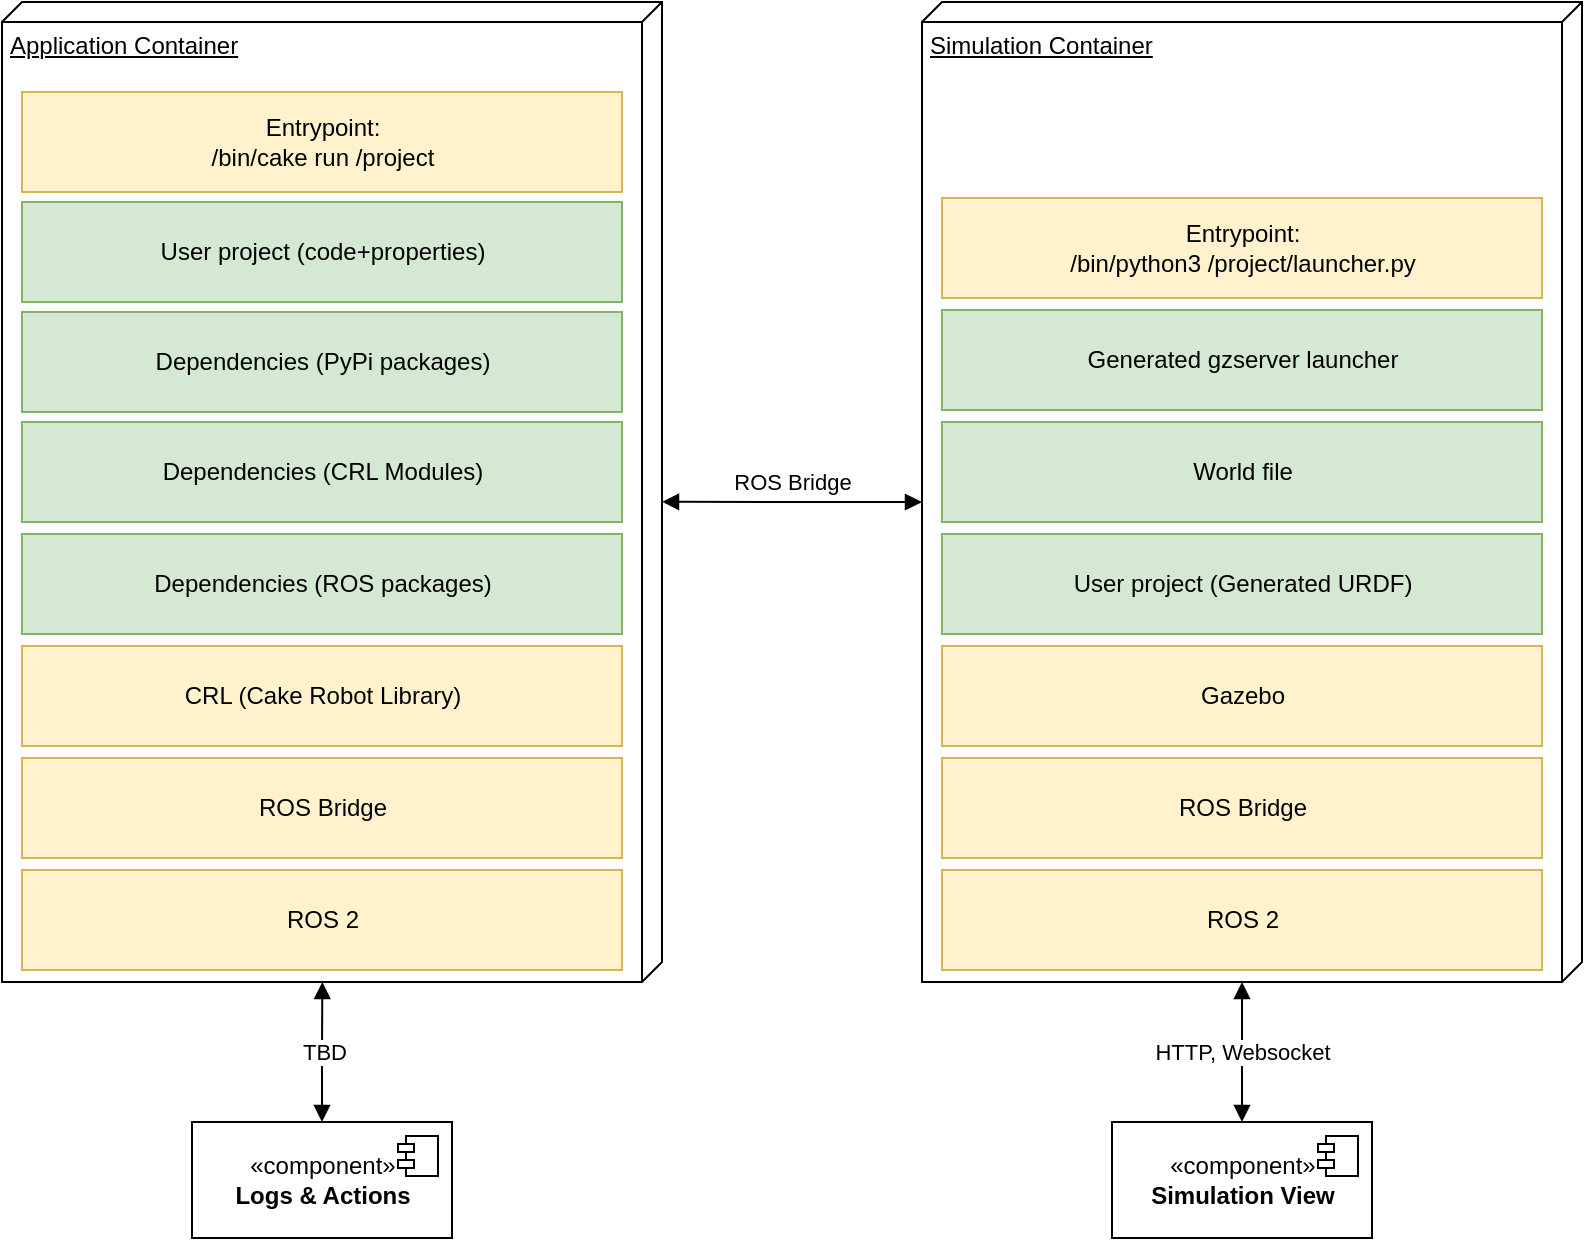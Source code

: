 <mxfile version="15.0.6" type="google"><diagram id="por9znsgEi_NzH07IkHD" name="Page-1"><mxGraphModel dx="1221" dy="682" grid="1" gridSize="10" guides="1" tooltips="1" connect="1" arrows="1" fold="1" page="1" pageScale="1" pageWidth="1169" pageHeight="827" math="0" shadow="0"><root><mxCell id="0"/><mxCell id="1" parent="0"/><mxCell id="XsodaMMgY0bvQ3_LSA7u-1" value="Application Container" style="verticalAlign=top;align=left;spacingTop=8;spacingLeft=2;spacingRight=12;shape=cube;size=10;direction=south;fontStyle=4;html=1;" vertex="1" parent="1"><mxGeometry x="240" y="80" width="330" height="490" as="geometry"/></mxCell><mxCell id="XsodaMMgY0bvQ3_LSA7u-3" value="ROS Bridge" style="html=1;fontStyle=0;fillColor=#fff2cc;strokeColor=#d6b656;" vertex="1" parent="1"><mxGeometry x="250" y="458" width="300" height="50" as="geometry"/></mxCell><mxCell id="XsodaMMgY0bvQ3_LSA7u-4" value="CRL (Cake Robot Library)" style="html=1;fontStyle=0;fillColor=#fff2cc;strokeColor=#d6b656;" vertex="1" parent="1"><mxGeometry x="250" y="402" width="300" height="50" as="geometry"/></mxCell><mxCell id="XsodaMMgY0bvQ3_LSA7u-5" value="Dependencies (ROS packages)" style="html=1;fontStyle=0;fillColor=#d5e8d4;strokeColor=#82b366;" vertex="1" parent="1"><mxGeometry x="250" y="346" width="300" height="50" as="geometry"/></mxCell><mxCell id="XsodaMMgY0bvQ3_LSA7u-6" value="&lt;span&gt;Dependencies (CRL Modules)&lt;/span&gt;" style="html=1;fontStyle=0;fillColor=#d5e8d4;strokeColor=#82b366;" vertex="1" parent="1"><mxGeometry x="250" y="290" width="300" height="50" as="geometry"/></mxCell><mxCell id="XsodaMMgY0bvQ3_LSA7u-7" value="&lt;span&gt;Dependencies (PyPi packages)&lt;/span&gt;" style="html=1;fontStyle=0;fillColor=#d5e8d4;strokeColor=#82b366;" vertex="1" parent="1"><mxGeometry x="250" y="235" width="300" height="50" as="geometry"/></mxCell><mxCell id="XsodaMMgY0bvQ3_LSA7u-8" value="&lt;span&gt;User project (code+properties)&lt;/span&gt;" style="html=1;fontStyle=0;fillColor=#d5e8d4;strokeColor=#82b366;" vertex="1" parent="1"><mxGeometry x="250" y="180" width="300" height="50" as="geometry"/></mxCell><mxCell id="XsodaMMgY0bvQ3_LSA7u-9" value="Entrypoint:&lt;br&gt;/bin/cake run /project" style="html=1;fontStyle=0;fillColor=#fff2cc;strokeColor=#d6b656;" vertex="1" parent="1"><mxGeometry x="250" y="125" width="300" height="50" as="geometry"/></mxCell><mxCell id="XsodaMMgY0bvQ3_LSA7u-18" value="&lt;span&gt;ROS 2&lt;/span&gt;" style="html=1;fontStyle=0;fillColor=#fff2cc;strokeColor=#d6b656;" vertex="1" parent="1"><mxGeometry x="250" y="514" width="300" height="50" as="geometry"/></mxCell><mxCell id="XsodaMMgY0bvQ3_LSA7u-32" value="ROS Bridge" style="edgeStyle=orthogonalEdgeStyle;rounded=0;orthogonalLoop=1;jettySize=auto;html=1;exitX=0;exitY=0;exitDx=250;exitDy=330;exitPerimeter=0;entryX=0.51;entryY=0;entryDx=0;entryDy=0;entryPerimeter=0;shadow=0;startArrow=block;startFill=1;endArrow=block;endFill=1;" edge="1" parent="1" source="XsodaMMgY0bvQ3_LSA7u-19" target="XsodaMMgY0bvQ3_LSA7u-1"><mxGeometry x="0.001" y="-10" relative="1" as="geometry"><mxPoint as="offset"/></mxGeometry></mxCell><mxCell id="XsodaMMgY0bvQ3_LSA7u-19" value="Simulation Container" style="verticalAlign=top;align=left;spacingTop=8;spacingLeft=2;spacingRight=12;shape=cube;size=10;direction=south;fontStyle=4;html=1;" vertex="1" parent="1"><mxGeometry x="700" y="80" width="330" height="490" as="geometry"/></mxCell><mxCell id="XsodaMMgY0bvQ3_LSA7u-20" value="ROS Bridge" style="html=1;fontStyle=0;fillColor=#fff2cc;strokeColor=#d6b656;" vertex="1" parent="1"><mxGeometry x="710" y="458" width="300" height="50" as="geometry"/></mxCell><mxCell id="XsodaMMgY0bvQ3_LSA7u-21" value="Gazebo" style="html=1;fontStyle=0;fillColor=#fff2cc;strokeColor=#d6b656;" vertex="1" parent="1"><mxGeometry x="710" y="402" width="300" height="50" as="geometry"/></mxCell><mxCell id="XsodaMMgY0bvQ3_LSA7u-22" value="User project (Generated URDF)" style="html=1;fontStyle=0;fillColor=#d5e8d4;strokeColor=#82b366;" vertex="1" parent="1"><mxGeometry x="710" y="346" width="300" height="50" as="geometry"/></mxCell><mxCell id="XsodaMMgY0bvQ3_LSA7u-23" value="World file" style="html=1;fontStyle=0;fillColor=#d5e8d4;strokeColor=#82b366;" vertex="1" parent="1"><mxGeometry x="710" y="290" width="300" height="50" as="geometry"/></mxCell><mxCell id="XsodaMMgY0bvQ3_LSA7u-27" value="&lt;span&gt;ROS 2&lt;/span&gt;" style="html=1;fontStyle=0;fillColor=#fff2cc;strokeColor=#d6b656;" vertex="1" parent="1"><mxGeometry x="710" y="514" width="300" height="50" as="geometry"/></mxCell><mxCell id="XsodaMMgY0bvQ3_LSA7u-28" value="Generated gzserver launcher" style="html=1;fontStyle=0;fillColor=#d5e8d4;strokeColor=#82b366;" vertex="1" parent="1"><mxGeometry x="710" y="234" width="300" height="50" as="geometry"/></mxCell><mxCell id="XsodaMMgY0bvQ3_LSA7u-29" value="Entrypoint:&lt;br&gt;/bin/python3 /project/launcher.py" style="html=1;fontStyle=0;fillColor=#fff2cc;strokeColor=#d6b656;" vertex="1" parent="1"><mxGeometry x="710" y="178" width="300" height="50" as="geometry"/></mxCell><mxCell id="XsodaMMgY0bvQ3_LSA7u-40" value="HTTP, Websocket" style="edgeStyle=orthogonalEdgeStyle;rounded=0;orthogonalLoop=1;jettySize=auto;html=1;exitX=0.5;exitY=0;exitDx=0;exitDy=0;entryX=0;entryY=0;entryDx=490;entryDy=170;entryPerimeter=0;shadow=0;startArrow=block;startFill=1;endArrow=block;endFill=1;" edge="1" parent="1" source="XsodaMMgY0bvQ3_LSA7u-37" target="XsodaMMgY0bvQ3_LSA7u-19"><mxGeometry relative="1" as="geometry"/></mxCell><mxCell id="XsodaMMgY0bvQ3_LSA7u-37" value="«component»&lt;br&gt;&lt;b&gt;Simulation View&lt;/b&gt;" style="html=1;dropTarget=0;" vertex="1" parent="1"><mxGeometry x="795" y="640" width="130" height="58" as="geometry"/></mxCell><mxCell id="XsodaMMgY0bvQ3_LSA7u-38" value="" style="shape=module;jettyWidth=8;jettyHeight=4;" vertex="1" parent="XsodaMMgY0bvQ3_LSA7u-37"><mxGeometry x="1" width="20" height="20" relative="1" as="geometry"><mxPoint x="-27" y="7" as="offset"/></mxGeometry></mxCell><mxCell id="XsodaMMgY0bvQ3_LSA7u-43" value="TBD" style="edgeStyle=orthogonalEdgeStyle;rounded=0;orthogonalLoop=1;jettySize=auto;html=1;exitX=0.5;exitY=0;exitDx=0;exitDy=0;shadow=0;startArrow=block;startFill=1;endArrow=block;endFill=1;" edge="1" parent="1" source="XsodaMMgY0bvQ3_LSA7u-41"><mxGeometry relative="1" as="geometry"><mxPoint x="400.176" y="570" as="targetPoint"/></mxGeometry></mxCell><mxCell id="XsodaMMgY0bvQ3_LSA7u-41" value="«component»&lt;br&gt;&lt;b&gt;Logs &amp;amp; Actions&lt;/b&gt;" style="html=1;dropTarget=0;" vertex="1" parent="1"><mxGeometry x="335" y="640" width="130" height="58" as="geometry"/></mxCell><mxCell id="XsodaMMgY0bvQ3_LSA7u-42" value="" style="shape=module;jettyWidth=8;jettyHeight=4;" vertex="1" parent="XsodaMMgY0bvQ3_LSA7u-41"><mxGeometry x="1" width="20" height="20" relative="1" as="geometry"><mxPoint x="-27" y="7" as="offset"/></mxGeometry></mxCell></root></mxGraphModel></diagram></mxfile>